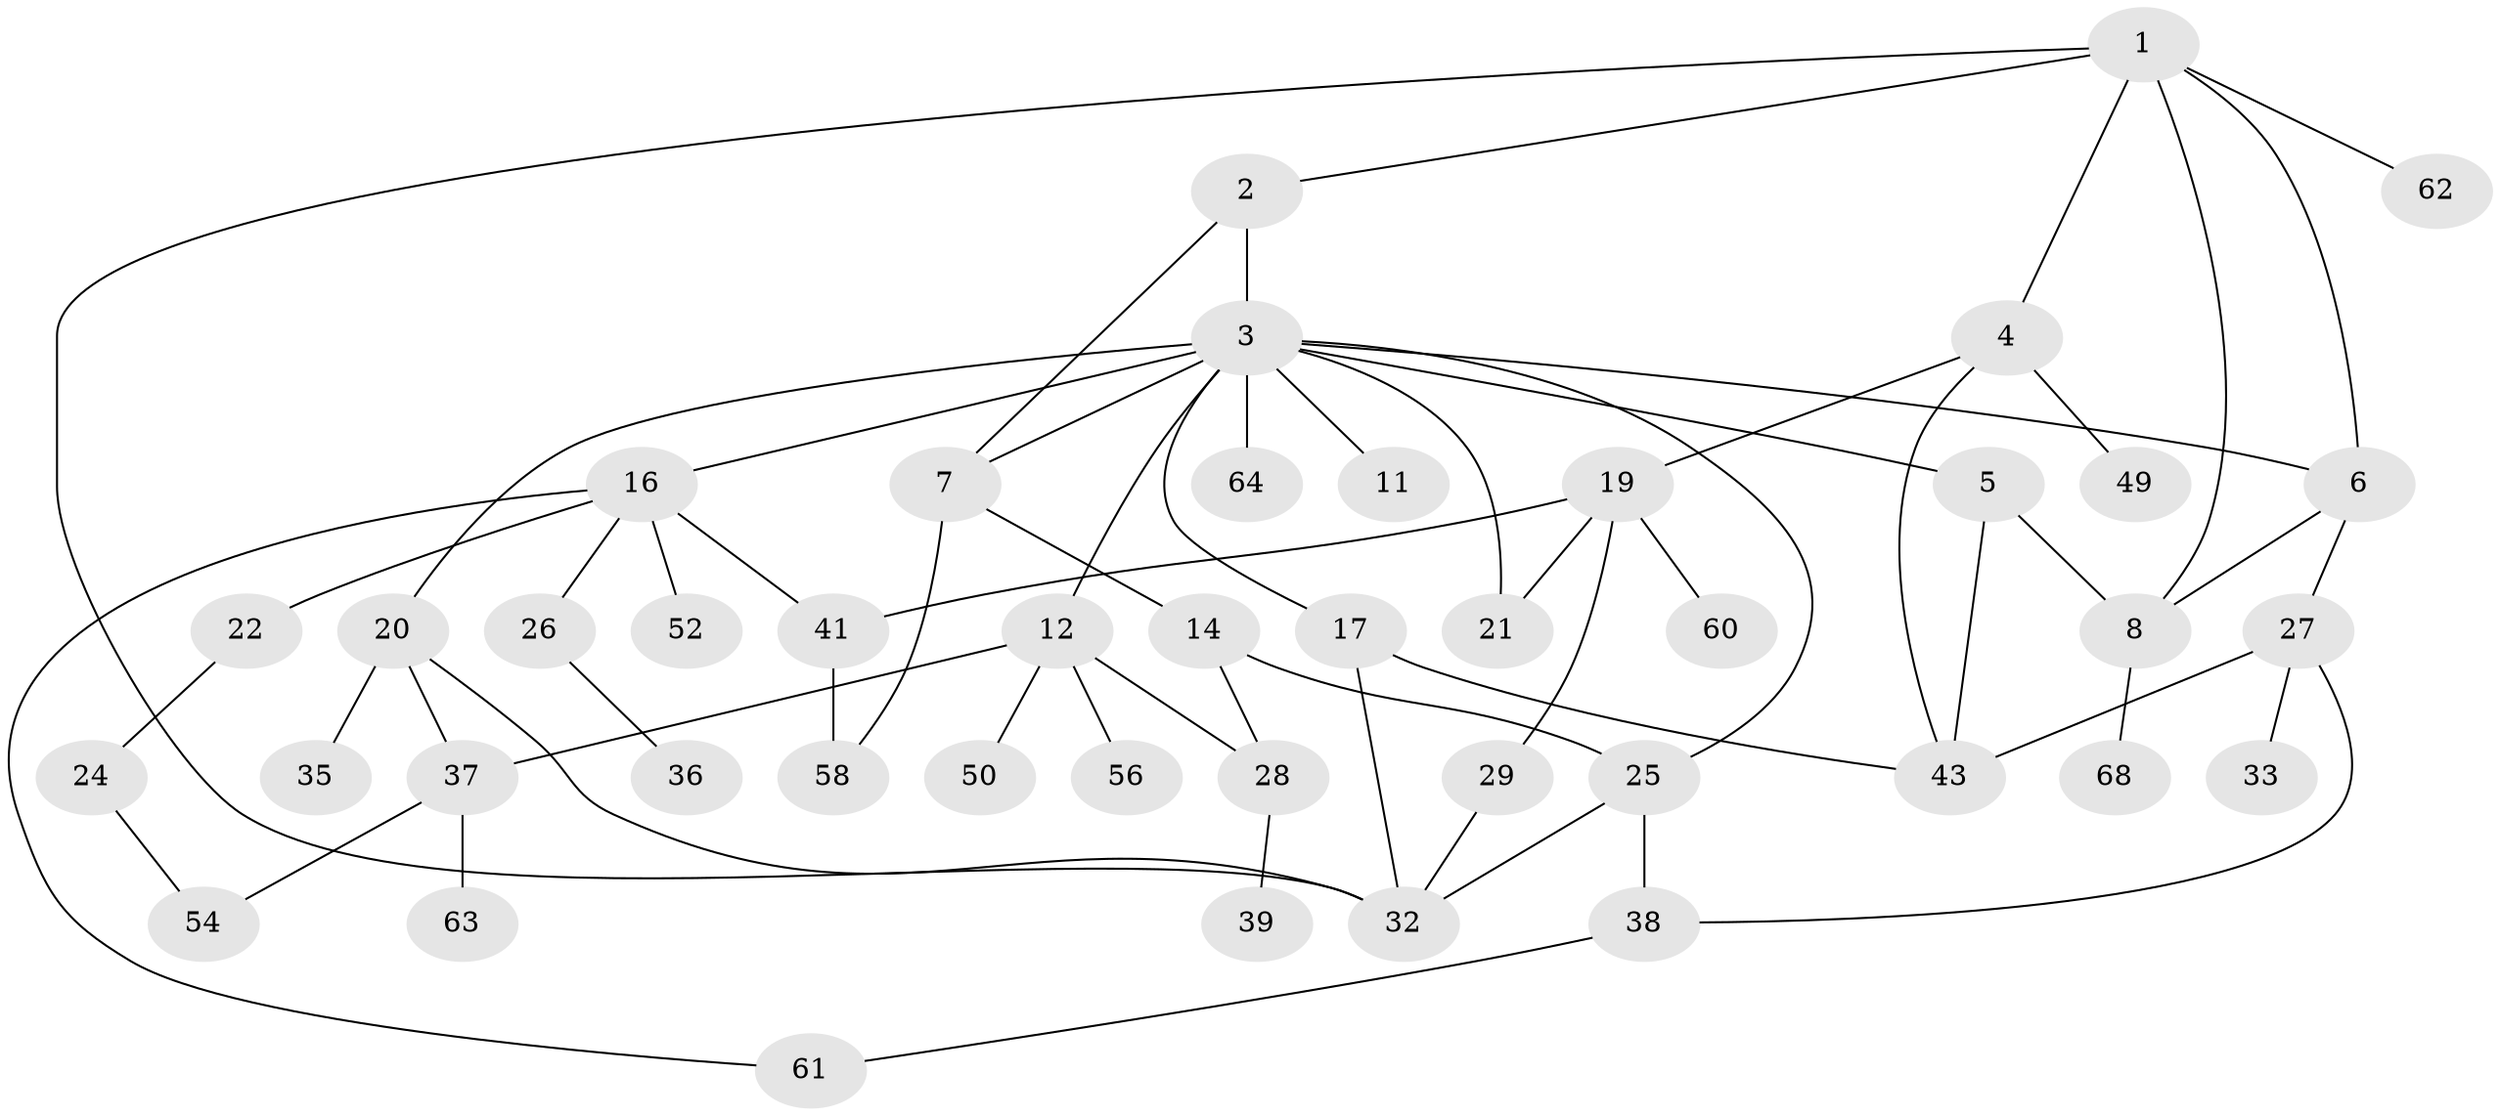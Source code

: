 // original degree distribution, {5: 0.04411764705882353, 3: 0.25, 9: 0.014705882352941176, 4: 0.1323529411764706, 2: 0.23529411764705882, 1: 0.29411764705882354, 6: 0.014705882352941176, 7: 0.014705882352941176}
// Generated by graph-tools (version 1.1) at 2025/41/03/06/25 10:41:29]
// undirected, 44 vertices, 63 edges
graph export_dot {
graph [start="1"]
  node [color=gray90,style=filled];
  1 [super="+44"];
  2;
  3 [super="+10"];
  4 [super="+9"];
  5 [super="+55"];
  6 [super="+15"];
  7 [super="+66"];
  8 [super="+53"];
  11;
  12 [super="+13"];
  14 [super="+40"];
  16 [super="+18"];
  17 [super="+42"];
  19 [super="+65"];
  20;
  21;
  22 [super="+23"];
  24 [super="+59"];
  25 [super="+30"];
  26;
  27 [super="+31"];
  28 [super="+34"];
  29;
  32 [super="+47"];
  33;
  35;
  36 [super="+57"];
  37 [super="+46"];
  38 [super="+51"];
  39;
  41 [super="+45"];
  43 [super="+48"];
  49;
  50;
  52;
  54;
  56;
  58;
  60;
  61 [super="+67"];
  62;
  63;
  64;
  68;
  1 -- 2;
  1 -- 4;
  1 -- 6;
  1 -- 32;
  1 -- 62;
  1 -- 8;
  2 -- 3;
  2 -- 7;
  3 -- 5;
  3 -- 7;
  3 -- 11;
  3 -- 16;
  3 -- 20;
  3 -- 64;
  3 -- 21;
  3 -- 17;
  3 -- 6;
  3 -- 25;
  3 -- 12;
  4 -- 19;
  4 -- 43;
  4 -- 49;
  5 -- 8;
  5 -- 43;
  6 -- 8;
  6 -- 27;
  7 -- 14;
  7 -- 58;
  8 -- 68;
  12 -- 50;
  12 -- 56;
  12 -- 28;
  12 -- 37;
  14 -- 28;
  14 -- 25;
  16 -- 22;
  16 -- 26;
  16 -- 52;
  16 -- 61;
  16 -- 41;
  17 -- 32;
  17 -- 43;
  19 -- 21;
  19 -- 29;
  19 -- 41 [weight=2];
  19 -- 60;
  20 -- 35;
  20 -- 37;
  20 -- 32;
  22 -- 24;
  24 -- 54;
  25 -- 32;
  25 -- 38;
  26 -- 36;
  27 -- 33;
  27 -- 38;
  27 -- 43;
  28 -- 39;
  29 -- 32;
  37 -- 54;
  37 -- 63;
  38 -- 61;
  41 -- 58;
}
